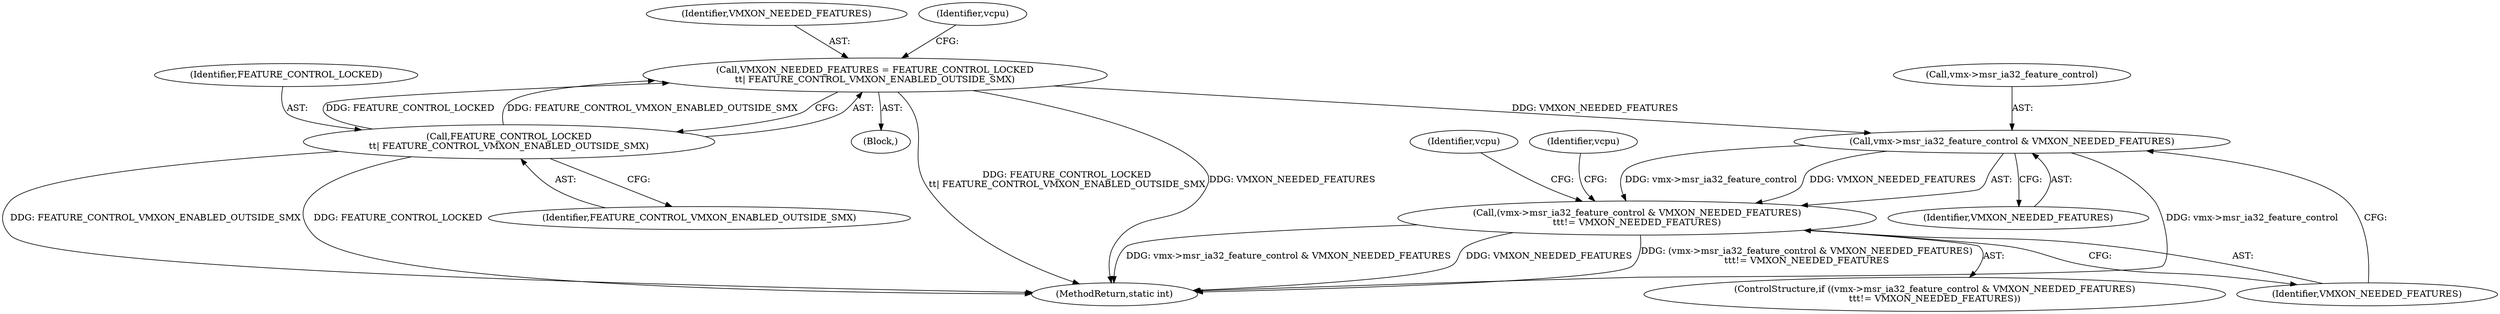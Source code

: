 digraph "0_linux_727ba748e110b4de50d142edca9d6a9b7e6111d8@pointer" {
"1000155" [label="(Call,vmx->msr_ia32_feature_control & VMXON_NEEDED_FEATURES)"];
"1000115" [label="(Call,VMXON_NEEDED_FEATURES = FEATURE_CONTROL_LOCKED\n\t\t| FEATURE_CONTROL_VMXON_ENABLED_OUTSIDE_SMX)"];
"1000117" [label="(Call,FEATURE_CONTROL_LOCKED\n\t\t| FEATURE_CONTROL_VMXON_ENABLED_OUTSIDE_SMX)"];
"1000154" [label="(Call,(vmx->msr_ia32_feature_control & VMXON_NEEDED_FEATURES)\n\t\t\t!= VMXON_NEEDED_FEATURES)"];
"1000116" [label="(Identifier,VMXON_NEEDED_FEATURES)"];
"1000118" [label="(Identifier,FEATURE_CONTROL_LOCKED)"];
"1000160" [label="(Identifier,VMXON_NEEDED_FEATURES)"];
"1000169" [label="(Identifier,vcpu)"];
"1000154" [label="(Call,(vmx->msr_ia32_feature_control & VMXON_NEEDED_FEATURES)\n\t\t\t!= VMXON_NEEDED_FEATURES)"];
"1000159" [label="(Identifier,VMXON_NEEDED_FEATURES)"];
"1000153" [label="(ControlStructure,if ((vmx->msr_ia32_feature_control & VMXON_NEEDED_FEATURES)\n\t\t\t!= VMXON_NEEDED_FEATURES))"];
"1000119" [label="(Identifier,FEATURE_CONTROL_VMXON_ENABLED_OUTSIDE_SMX)"];
"1000155" [label="(Call,vmx->msr_ia32_feature_control & VMXON_NEEDED_FEATURES)"];
"1000163" [label="(Identifier,vcpu)"];
"1000115" [label="(Call,VMXON_NEEDED_FEATURES = FEATURE_CONTROL_LOCKED\n\t\t| FEATURE_CONTROL_VMXON_ENABLED_OUTSIDE_SMX)"];
"1000117" [label="(Call,FEATURE_CONTROL_LOCKED\n\t\t| FEATURE_CONTROL_VMXON_ENABLED_OUTSIDE_SMX)"];
"1000105" [label="(Block,)"];
"1000123" [label="(Identifier,vcpu)"];
"1000156" [label="(Call,vmx->msr_ia32_feature_control)"];
"1000245" [label="(MethodReturn,static int)"];
"1000155" -> "1000154"  [label="AST: "];
"1000155" -> "1000159"  [label="CFG: "];
"1000156" -> "1000155"  [label="AST: "];
"1000159" -> "1000155"  [label="AST: "];
"1000160" -> "1000155"  [label="CFG: "];
"1000155" -> "1000245"  [label="DDG: vmx->msr_ia32_feature_control"];
"1000155" -> "1000154"  [label="DDG: vmx->msr_ia32_feature_control"];
"1000155" -> "1000154"  [label="DDG: VMXON_NEEDED_FEATURES"];
"1000115" -> "1000155"  [label="DDG: VMXON_NEEDED_FEATURES"];
"1000115" -> "1000105"  [label="AST: "];
"1000115" -> "1000117"  [label="CFG: "];
"1000116" -> "1000115"  [label="AST: "];
"1000117" -> "1000115"  [label="AST: "];
"1000123" -> "1000115"  [label="CFG: "];
"1000115" -> "1000245"  [label="DDG: FEATURE_CONTROL_LOCKED\n\t\t| FEATURE_CONTROL_VMXON_ENABLED_OUTSIDE_SMX"];
"1000115" -> "1000245"  [label="DDG: VMXON_NEEDED_FEATURES"];
"1000117" -> "1000115"  [label="DDG: FEATURE_CONTROL_LOCKED"];
"1000117" -> "1000115"  [label="DDG: FEATURE_CONTROL_VMXON_ENABLED_OUTSIDE_SMX"];
"1000117" -> "1000119"  [label="CFG: "];
"1000118" -> "1000117"  [label="AST: "];
"1000119" -> "1000117"  [label="AST: "];
"1000117" -> "1000245"  [label="DDG: FEATURE_CONTROL_LOCKED"];
"1000117" -> "1000245"  [label="DDG: FEATURE_CONTROL_VMXON_ENABLED_OUTSIDE_SMX"];
"1000154" -> "1000153"  [label="AST: "];
"1000154" -> "1000160"  [label="CFG: "];
"1000160" -> "1000154"  [label="AST: "];
"1000163" -> "1000154"  [label="CFG: "];
"1000169" -> "1000154"  [label="CFG: "];
"1000154" -> "1000245"  [label="DDG: vmx->msr_ia32_feature_control & VMXON_NEEDED_FEATURES"];
"1000154" -> "1000245"  [label="DDG: VMXON_NEEDED_FEATURES"];
"1000154" -> "1000245"  [label="DDG: (vmx->msr_ia32_feature_control & VMXON_NEEDED_FEATURES)\n\t\t\t!= VMXON_NEEDED_FEATURES"];
}
